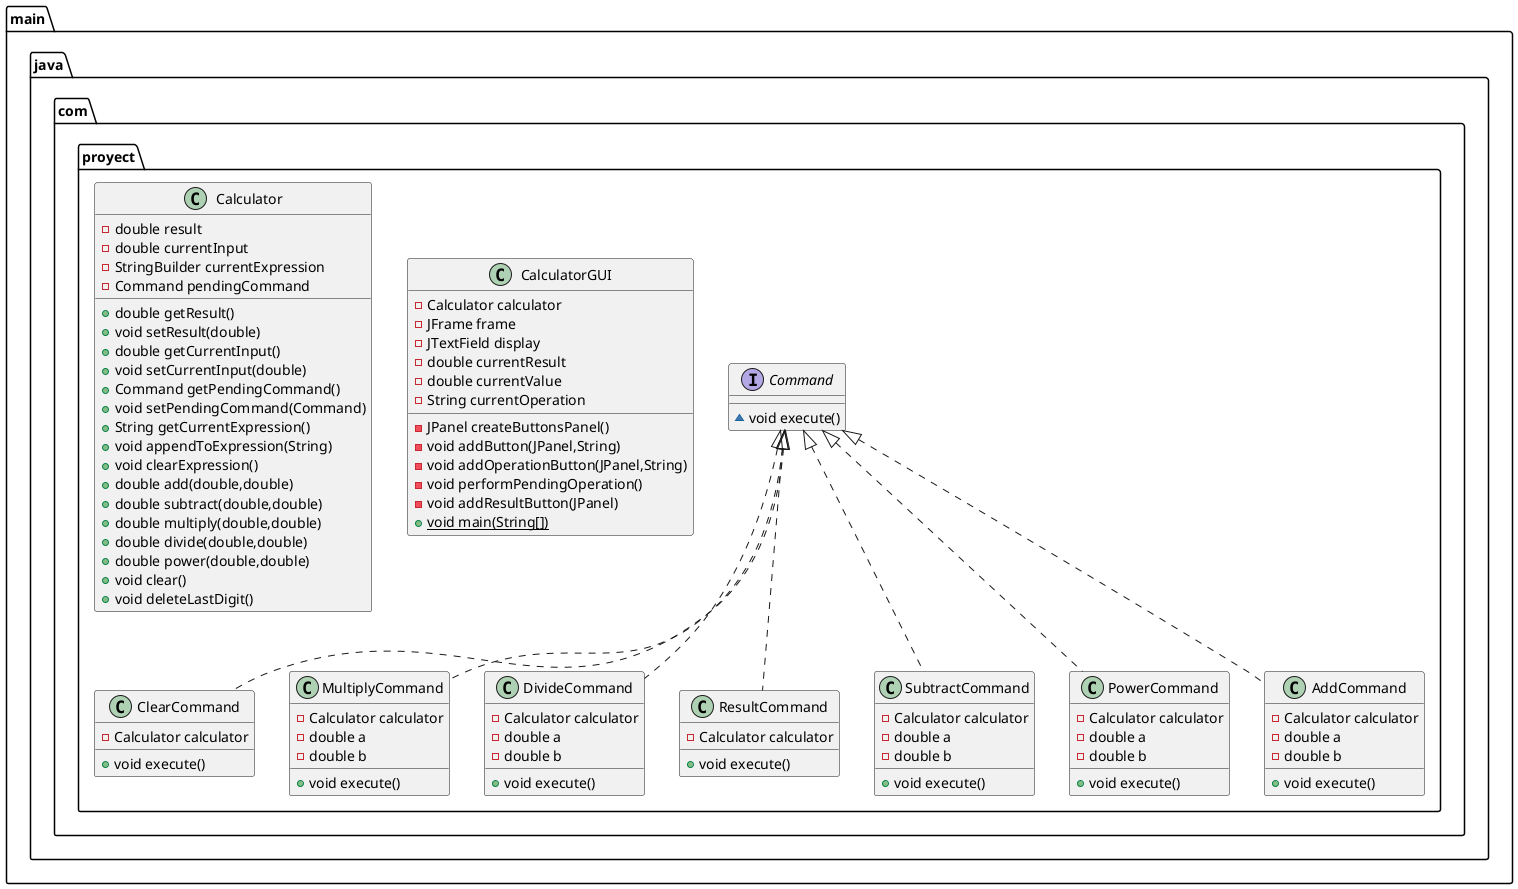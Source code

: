 @startuml
class main.java.com.proyect.ClearCommand {
- Calculator calculator
+ void execute()
}


interface main.java.com.proyect.Command {
~ void execute()
}

class main.java.com.proyect.MultiplyCommand {
- Calculator calculator
- double a
- double b
+ void execute()
}


class main.java.com.proyect.DivideCommand {
- Calculator calculator
- double a
- double b
+ void execute()
}


class main.java.com.proyect.ResultCommand {
- Calculator calculator
+ void execute()
}


class main.java.com.proyect.SubtractCommand {
- Calculator calculator
- double a
- double b
+ void execute()
}


class main.java.com.proyect.PowerCommand {
- Calculator calculator
- double a
- double b
+ void execute()
}


class main.java.com.proyect.CalculatorGUI {
- Calculator calculator
- JFrame frame
- JTextField display
- double currentResult
- double currentValue
- String currentOperation
- JPanel createButtonsPanel()
- void addButton(JPanel,String)
- void addOperationButton(JPanel,String)
- void performPendingOperation()
- void addResultButton(JPanel)
+ {static} void main(String[])
}


class main.java.com.proyect.AddCommand {
- Calculator calculator
- double a
- double b
+ void execute()
}


class main.java.com.proyect.Calculator {
- double result
- double currentInput
- StringBuilder currentExpression
- Command pendingCommand
+ double getResult()
+ void setResult(double)
+ double getCurrentInput()
+ void setCurrentInput(double)
+ Command getPendingCommand()
+ void setPendingCommand(Command)
+ String getCurrentExpression()
+ void appendToExpression(String)
+ void clearExpression()
+ double add(double,double)
+ double subtract(double,double)
+ double multiply(double,double)
+ double divide(double,double)
+ double power(double,double)
+ void clear()
+ void deleteLastDigit()
}




main.java.com.proyect.Command <|.. main.java.com.proyect.ClearCommand
main.java.com.proyect.Command <|.. main.java.com.proyect.MultiplyCommand
main.java.com.proyect.Command <|.. main.java.com.proyect.DivideCommand
main.java.com.proyect.Command <|.. main.java.com.proyect.ResultCommand
main.java.com.proyect.Command <|.. main.java.com.proyect.SubtractCommand
main.java.com.proyect.Command <|.. main.java.com.proyect.PowerCommand
main.java.com.proyect.Command <|.. main.java.com.proyect.AddCommand
@enduml